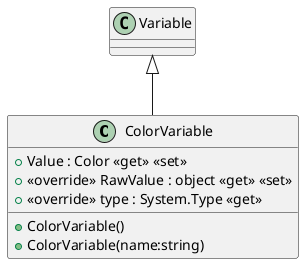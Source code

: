 @startuml
class ColorVariable {
    + Value : Color <<get>> <<set>>
    + <<override>> RawValue : object <<get>> <<set>>
    + <<override>> type : System.Type <<get>>
    + ColorVariable()
    + ColorVariable(name:string)
}
Variable <|-- ColorVariable
@enduml
